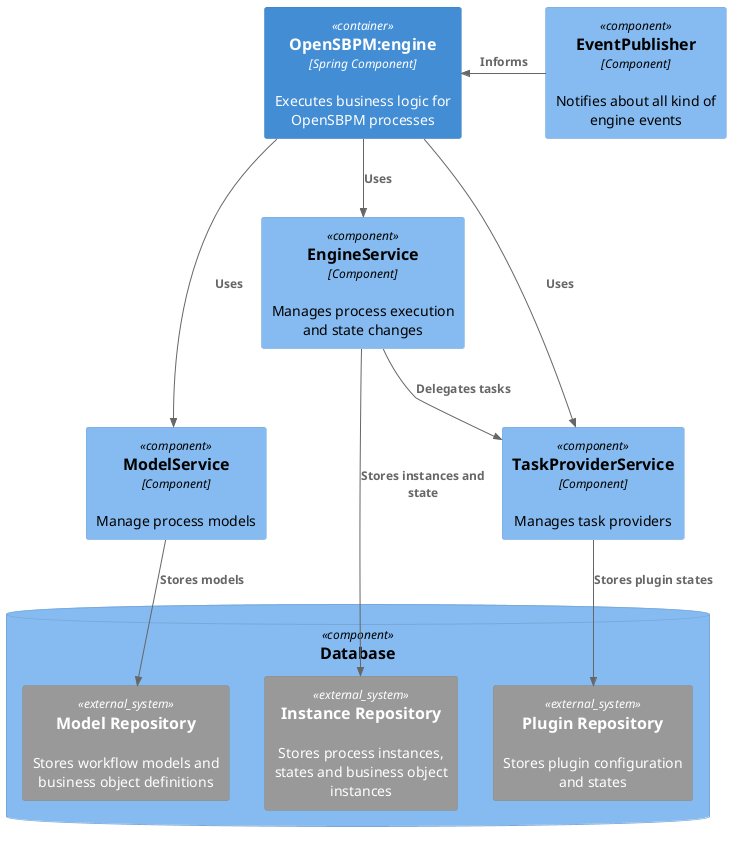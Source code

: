 @startuml
' !includeurl https://raw.githubusercontent.com/plantuml-stdlib/C4-PlantUML/master/C4_Component.puml
!include <C4/C4_Component>

Container(app_service, "OpenSBPM:engine", "Spring Component", "Executes business logic for OpenSBPM processes")

Component(model_service, "ModelService", "Component", "Manage process models")
Component(engine_service, "EngineService", "Component", "Manages process execution and state changes")
Component(task_provider_service, "TaskProviderService", "Component", "Manages task providers")

Component(event_publisher, "EventPublisher", "Component", "Notifies about all kind of engine events")

ComponentDb(engine_db, "Database") {
    System_Ext(model_repo, "Model Repository", "Stores workflow models and business object definitions")
    System_Ext(instance_repo, "Instance Repository", "Stores process instances, states and business object instances")
    System_Ext(plugin_repo, "Plugin Repository", "Stores plugin configuration and states")
}

Rel(app_service, model_service, "Uses")
Rel(model_service, model_repo, "Stores models")

Rel(app_service, engine_service, "Uses")
Rel(engine_service, instance_repo, "Stores instances and state")
Rel(engine_service, task_provider_service, "Delegates tasks")

Rel(app_service, task_provider_service, "Uses")
Rel(task_provider_service, plugin_repo, "Stores plugin states")

Rel_L(event_publisher, app_service, "Informs")

@enduml
